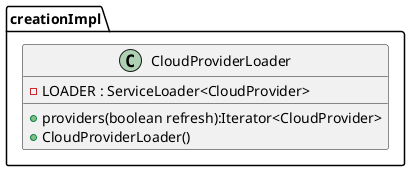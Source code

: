 @startuml

 package creationImpl {
    class creationImpl.CloudProviderLoader {
         - LOADER : ServiceLoader<CloudProvider>
         + providers(boolean refresh):Iterator<CloudProvider>
         + CloudProviderLoader()
    }
}

@enduml